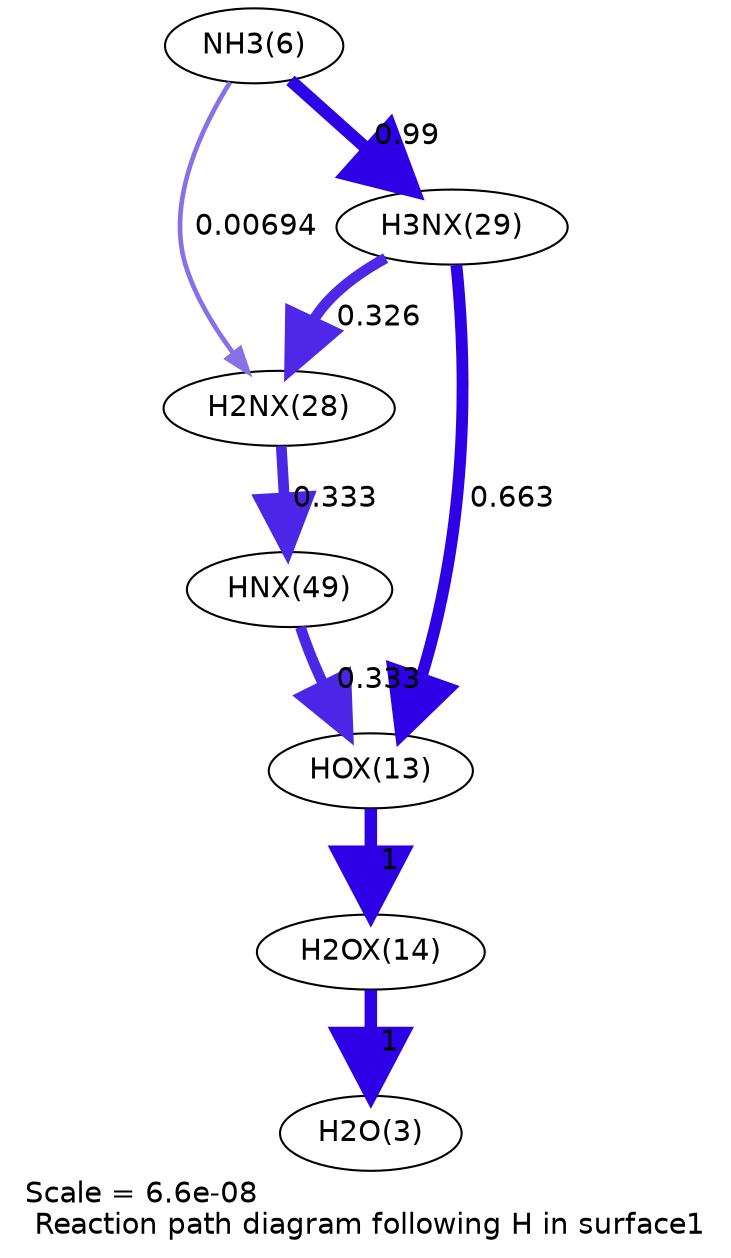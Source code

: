 digraph reaction_paths {
center=1;
s7 -> s19[fontname="Helvetica", penwidth=2.25, arrowsize=1.12, color="0.7, 0.507, 0.9"
, label=" 0.00694"];
s7 -> s20[fontname="Helvetica", penwidth=5.99, arrowsize=3, color="0.7, 1.49, 0.9"
, label=" 0.99"];
s20 -> s19[fontname="Helvetica", penwidth=5.15, arrowsize=2.58, color="0.7, 0.826, 0.9"
, label=" 0.326"];
s19 -> s22[fontname="Helvetica", penwidth=5.17, arrowsize=2.59, color="0.7, 0.833, 0.9"
, label=" 0.333"];
s20 -> s14[fontname="Helvetica", penwidth=5.69, arrowsize=2.85, color="0.7, 1.16, 0.9"
, label=" 0.663"];
s22 -> s14[fontname="Helvetica", penwidth=5.17, arrowsize=2.59, color="0.7, 0.833, 0.9"
, label=" 0.333"];
s14 -> s15[fontname="Helvetica", penwidth=6, arrowsize=3, color="0.7, 1.5, 0.9"
, label=" 1"];
s15 -> s4[fontname="Helvetica", penwidth=6, arrowsize=3, color="0.7, 1.5, 0.9"
, label=" 1"];
s4 [ fontname="Helvetica", label="H2O(3)"];
s7 [ fontname="Helvetica", label="NH3(6)"];
s14 [ fontname="Helvetica", label="HOX(13)"];
s15 [ fontname="Helvetica", label="H2OX(14)"];
s19 [ fontname="Helvetica", label="H2NX(28)"];
s20 [ fontname="Helvetica", label="H3NX(29)"];
s22 [ fontname="Helvetica", label="HNX(49)"];
 label = "Scale = 6.6e-08\l Reaction path diagram following H in surface1";
 fontname = "Helvetica";
}
